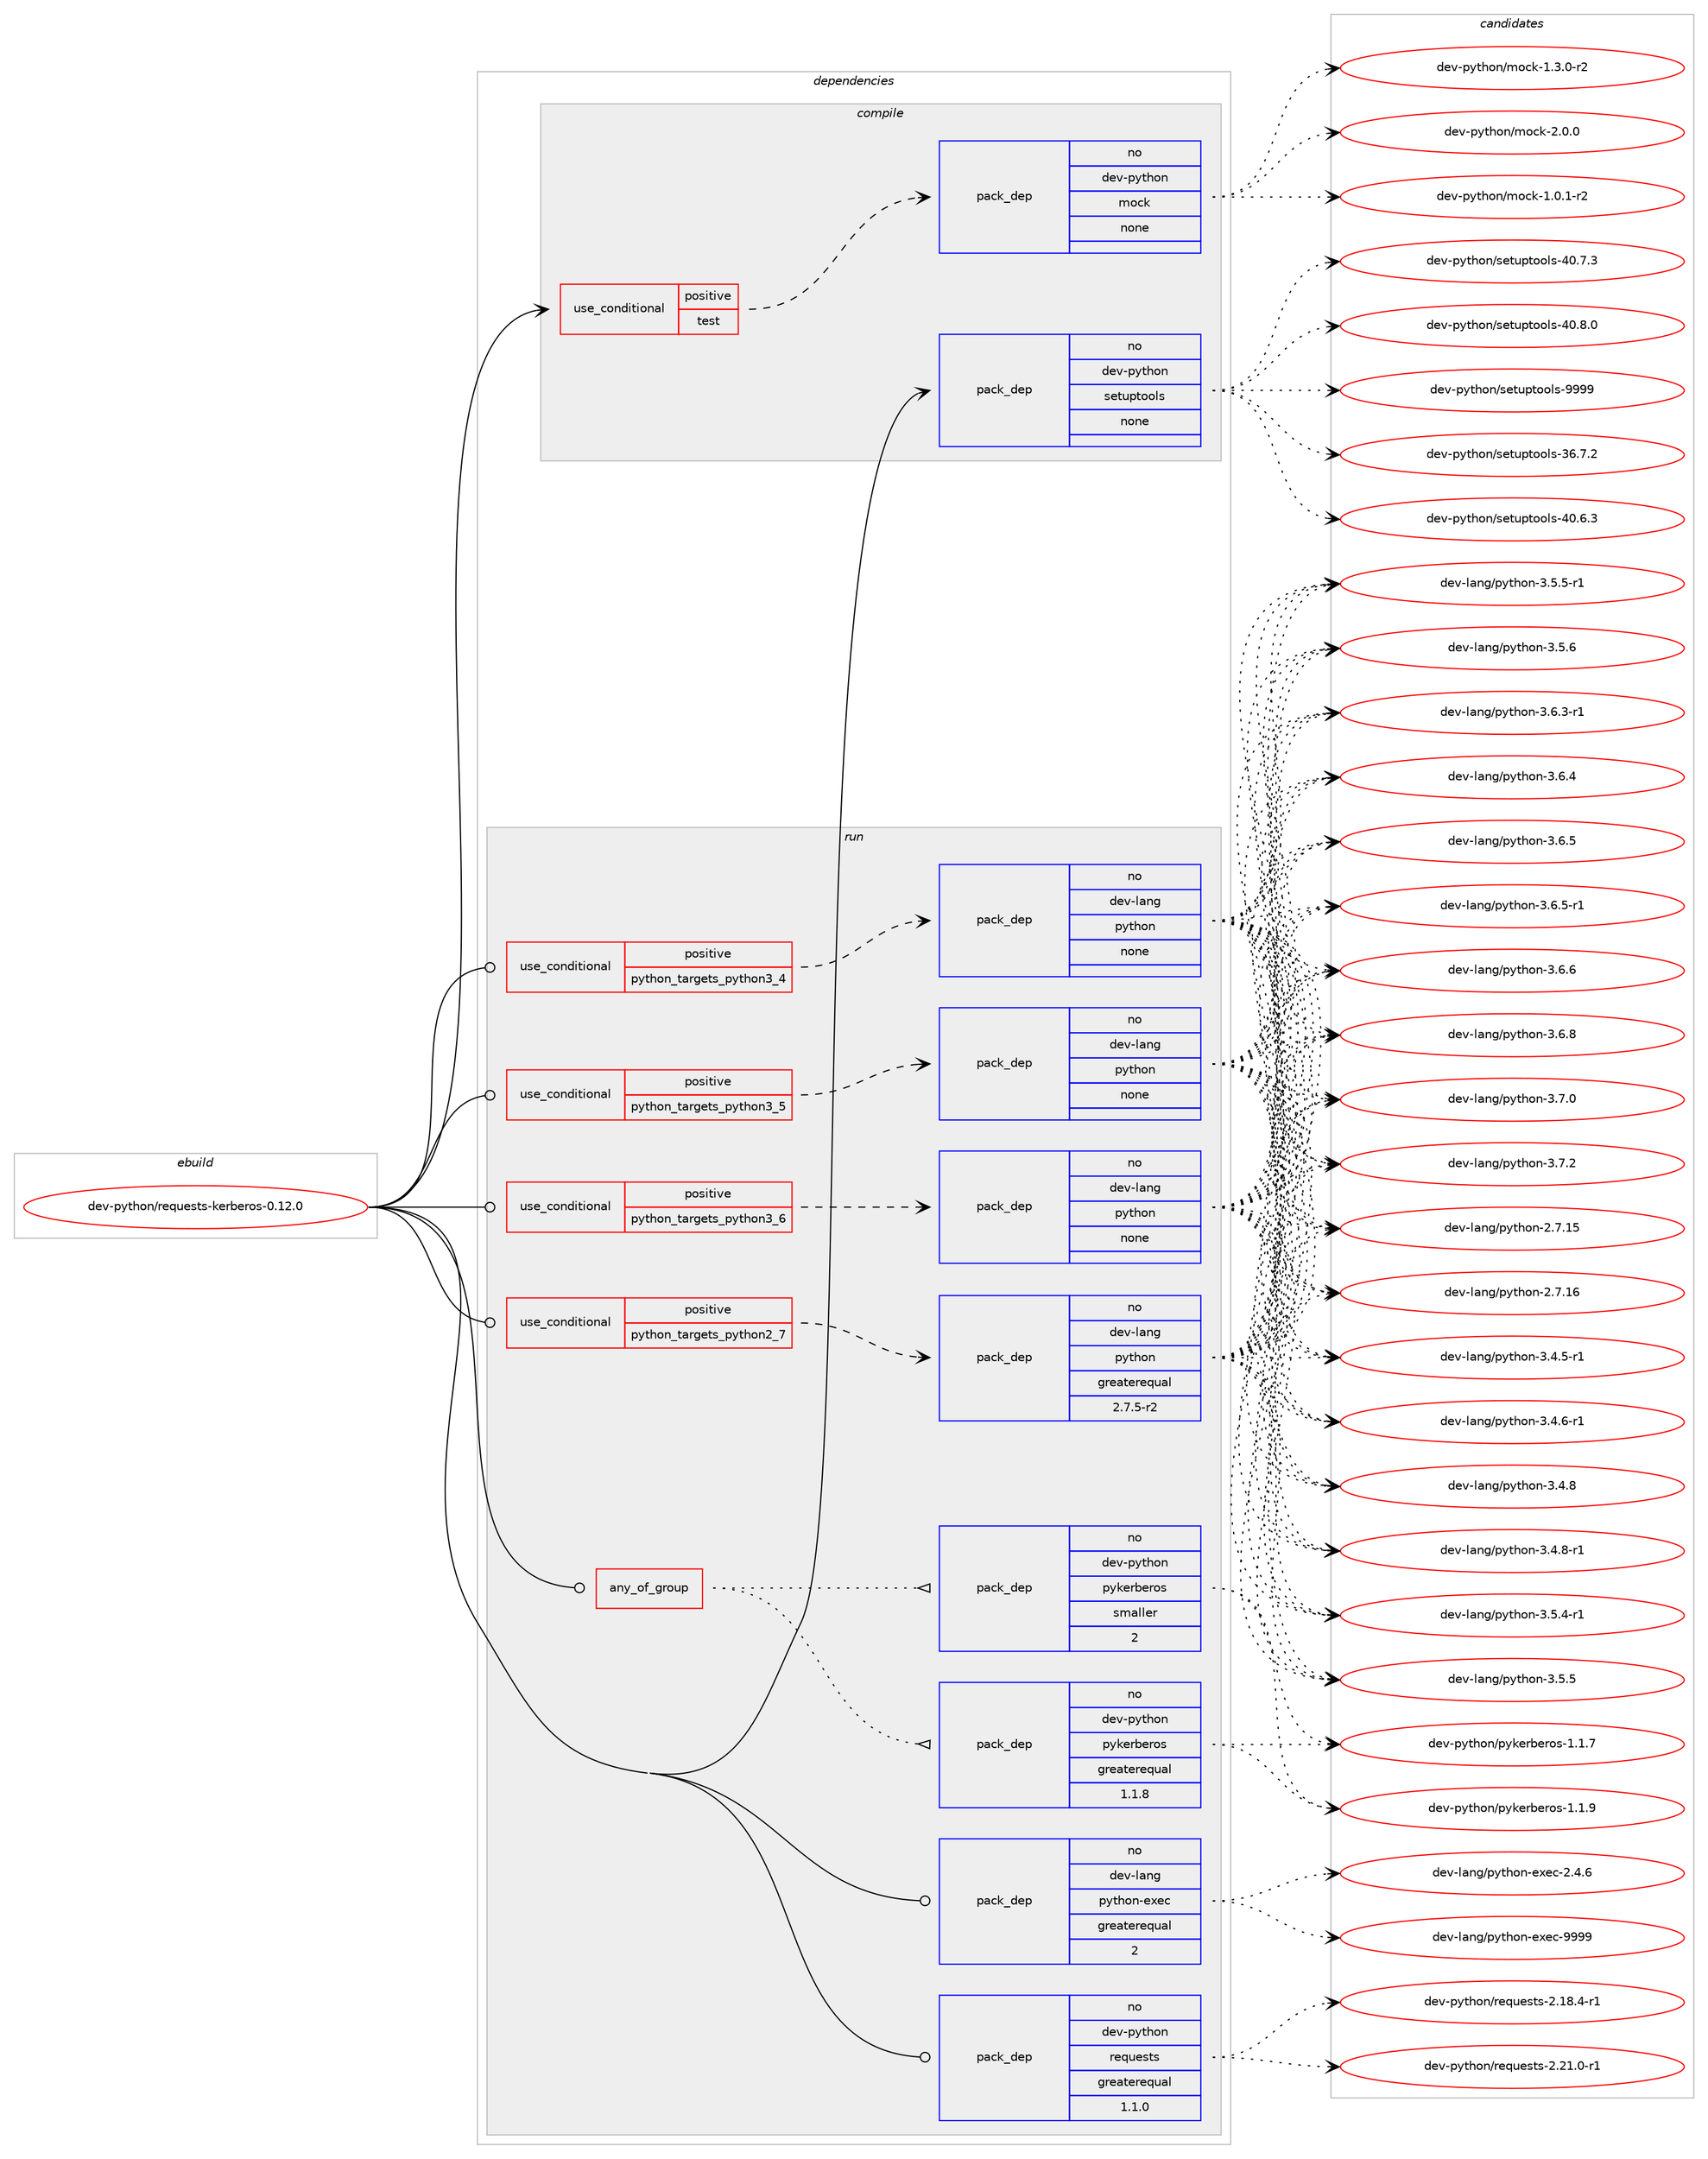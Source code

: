 digraph prolog {

# *************
# Graph options
# *************

newrank=true;
concentrate=true;
compound=true;
graph [rankdir=LR,fontname=Helvetica,fontsize=10,ranksep=1.5];#, ranksep=2.5, nodesep=0.2];
edge  [arrowhead=vee];
node  [fontname=Helvetica,fontsize=10];

# **********
# The ebuild
# **********

subgraph cluster_leftcol {
color=gray;
rank=same;
label=<<i>ebuild</i>>;
id [label="dev-python/requests-kerberos-0.12.0", color=red, width=4, href="../dev-python/requests-kerberos-0.12.0.svg"];
}

# ****************
# The dependencies
# ****************

subgraph cluster_midcol {
color=gray;
label=<<i>dependencies</i>>;
subgraph cluster_compile {
fillcolor="#eeeeee";
style=filled;
label=<<i>compile</i>>;
subgraph cond383799 {
dependency1438956 [label=<<TABLE BORDER="0" CELLBORDER="1" CELLSPACING="0" CELLPADDING="4"><TR><TD ROWSPAN="3" CELLPADDING="10">use_conditional</TD></TR><TR><TD>positive</TD></TR><TR><TD>test</TD></TR></TABLE>>, shape=none, color=red];
subgraph pack1031796 {
dependency1438957 [label=<<TABLE BORDER="0" CELLBORDER="1" CELLSPACING="0" CELLPADDING="4" WIDTH="220"><TR><TD ROWSPAN="6" CELLPADDING="30">pack_dep</TD></TR><TR><TD WIDTH="110">no</TD></TR><TR><TD>dev-python</TD></TR><TR><TD>mock</TD></TR><TR><TD>none</TD></TR><TR><TD></TD></TR></TABLE>>, shape=none, color=blue];
}
dependency1438956:e -> dependency1438957:w [weight=20,style="dashed",arrowhead="vee"];
}
id:e -> dependency1438956:w [weight=20,style="solid",arrowhead="vee"];
subgraph pack1031797 {
dependency1438958 [label=<<TABLE BORDER="0" CELLBORDER="1" CELLSPACING="0" CELLPADDING="4" WIDTH="220"><TR><TD ROWSPAN="6" CELLPADDING="30">pack_dep</TD></TR><TR><TD WIDTH="110">no</TD></TR><TR><TD>dev-python</TD></TR><TR><TD>setuptools</TD></TR><TR><TD>none</TD></TR><TR><TD></TD></TR></TABLE>>, shape=none, color=blue];
}
id:e -> dependency1438958:w [weight=20,style="solid",arrowhead="vee"];
}
subgraph cluster_compileandrun {
fillcolor="#eeeeee";
style=filled;
label=<<i>compile and run</i>>;
}
subgraph cluster_run {
fillcolor="#eeeeee";
style=filled;
label=<<i>run</i>>;
subgraph any22774 {
dependency1438959 [label=<<TABLE BORDER="0" CELLBORDER="1" CELLSPACING="0" CELLPADDING="4"><TR><TD CELLPADDING="10">any_of_group</TD></TR></TABLE>>, shape=none, color=red];subgraph pack1031798 {
dependency1438960 [label=<<TABLE BORDER="0" CELLBORDER="1" CELLSPACING="0" CELLPADDING="4" WIDTH="220"><TR><TD ROWSPAN="6" CELLPADDING="30">pack_dep</TD></TR><TR><TD WIDTH="110">no</TD></TR><TR><TD>dev-python</TD></TR><TR><TD>pykerberos</TD></TR><TR><TD>greaterequal</TD></TR><TR><TD>1.1.8</TD></TR></TABLE>>, shape=none, color=blue];
}
dependency1438959:e -> dependency1438960:w [weight=20,style="dotted",arrowhead="oinv"];
subgraph pack1031799 {
dependency1438961 [label=<<TABLE BORDER="0" CELLBORDER="1" CELLSPACING="0" CELLPADDING="4" WIDTH="220"><TR><TD ROWSPAN="6" CELLPADDING="30">pack_dep</TD></TR><TR><TD WIDTH="110">no</TD></TR><TR><TD>dev-python</TD></TR><TR><TD>pykerberos</TD></TR><TR><TD>smaller</TD></TR><TR><TD>2</TD></TR></TABLE>>, shape=none, color=blue];
}
dependency1438959:e -> dependency1438961:w [weight=20,style="dotted",arrowhead="oinv"];
}
id:e -> dependency1438959:w [weight=20,style="solid",arrowhead="odot"];
subgraph cond383800 {
dependency1438962 [label=<<TABLE BORDER="0" CELLBORDER="1" CELLSPACING="0" CELLPADDING="4"><TR><TD ROWSPAN="3" CELLPADDING="10">use_conditional</TD></TR><TR><TD>positive</TD></TR><TR><TD>python_targets_python2_7</TD></TR></TABLE>>, shape=none, color=red];
subgraph pack1031800 {
dependency1438963 [label=<<TABLE BORDER="0" CELLBORDER="1" CELLSPACING="0" CELLPADDING="4" WIDTH="220"><TR><TD ROWSPAN="6" CELLPADDING="30">pack_dep</TD></TR><TR><TD WIDTH="110">no</TD></TR><TR><TD>dev-lang</TD></TR><TR><TD>python</TD></TR><TR><TD>greaterequal</TD></TR><TR><TD>2.7.5-r2</TD></TR></TABLE>>, shape=none, color=blue];
}
dependency1438962:e -> dependency1438963:w [weight=20,style="dashed",arrowhead="vee"];
}
id:e -> dependency1438962:w [weight=20,style="solid",arrowhead="odot"];
subgraph cond383801 {
dependency1438964 [label=<<TABLE BORDER="0" CELLBORDER="1" CELLSPACING="0" CELLPADDING="4"><TR><TD ROWSPAN="3" CELLPADDING="10">use_conditional</TD></TR><TR><TD>positive</TD></TR><TR><TD>python_targets_python3_4</TD></TR></TABLE>>, shape=none, color=red];
subgraph pack1031801 {
dependency1438965 [label=<<TABLE BORDER="0" CELLBORDER="1" CELLSPACING="0" CELLPADDING="4" WIDTH="220"><TR><TD ROWSPAN="6" CELLPADDING="30">pack_dep</TD></TR><TR><TD WIDTH="110">no</TD></TR><TR><TD>dev-lang</TD></TR><TR><TD>python</TD></TR><TR><TD>none</TD></TR><TR><TD></TD></TR></TABLE>>, shape=none, color=blue];
}
dependency1438964:e -> dependency1438965:w [weight=20,style="dashed",arrowhead="vee"];
}
id:e -> dependency1438964:w [weight=20,style="solid",arrowhead="odot"];
subgraph cond383802 {
dependency1438966 [label=<<TABLE BORDER="0" CELLBORDER="1" CELLSPACING="0" CELLPADDING="4"><TR><TD ROWSPAN="3" CELLPADDING="10">use_conditional</TD></TR><TR><TD>positive</TD></TR><TR><TD>python_targets_python3_5</TD></TR></TABLE>>, shape=none, color=red];
subgraph pack1031802 {
dependency1438967 [label=<<TABLE BORDER="0" CELLBORDER="1" CELLSPACING="0" CELLPADDING="4" WIDTH="220"><TR><TD ROWSPAN="6" CELLPADDING="30">pack_dep</TD></TR><TR><TD WIDTH="110">no</TD></TR><TR><TD>dev-lang</TD></TR><TR><TD>python</TD></TR><TR><TD>none</TD></TR><TR><TD></TD></TR></TABLE>>, shape=none, color=blue];
}
dependency1438966:e -> dependency1438967:w [weight=20,style="dashed",arrowhead="vee"];
}
id:e -> dependency1438966:w [weight=20,style="solid",arrowhead="odot"];
subgraph cond383803 {
dependency1438968 [label=<<TABLE BORDER="0" CELLBORDER="1" CELLSPACING="0" CELLPADDING="4"><TR><TD ROWSPAN="3" CELLPADDING="10">use_conditional</TD></TR><TR><TD>positive</TD></TR><TR><TD>python_targets_python3_6</TD></TR></TABLE>>, shape=none, color=red];
subgraph pack1031803 {
dependency1438969 [label=<<TABLE BORDER="0" CELLBORDER="1" CELLSPACING="0" CELLPADDING="4" WIDTH="220"><TR><TD ROWSPAN="6" CELLPADDING="30">pack_dep</TD></TR><TR><TD WIDTH="110">no</TD></TR><TR><TD>dev-lang</TD></TR><TR><TD>python</TD></TR><TR><TD>none</TD></TR><TR><TD></TD></TR></TABLE>>, shape=none, color=blue];
}
dependency1438968:e -> dependency1438969:w [weight=20,style="dashed",arrowhead="vee"];
}
id:e -> dependency1438968:w [weight=20,style="solid",arrowhead="odot"];
subgraph pack1031804 {
dependency1438970 [label=<<TABLE BORDER="0" CELLBORDER="1" CELLSPACING="0" CELLPADDING="4" WIDTH="220"><TR><TD ROWSPAN="6" CELLPADDING="30">pack_dep</TD></TR><TR><TD WIDTH="110">no</TD></TR><TR><TD>dev-lang</TD></TR><TR><TD>python-exec</TD></TR><TR><TD>greaterequal</TD></TR><TR><TD>2</TD></TR></TABLE>>, shape=none, color=blue];
}
id:e -> dependency1438970:w [weight=20,style="solid",arrowhead="odot"];
subgraph pack1031805 {
dependency1438971 [label=<<TABLE BORDER="0" CELLBORDER="1" CELLSPACING="0" CELLPADDING="4" WIDTH="220"><TR><TD ROWSPAN="6" CELLPADDING="30">pack_dep</TD></TR><TR><TD WIDTH="110">no</TD></TR><TR><TD>dev-python</TD></TR><TR><TD>requests</TD></TR><TR><TD>greaterequal</TD></TR><TR><TD>1.1.0</TD></TR></TABLE>>, shape=none, color=blue];
}
id:e -> dependency1438971:w [weight=20,style="solid",arrowhead="odot"];
}
}

# **************
# The candidates
# **************

subgraph cluster_choices {
rank=same;
color=gray;
label=<<i>candidates</i>>;

subgraph choice1031796 {
color=black;
nodesep=1;
choice1001011184511212111610411111047109111991074549464846494511450 [label="dev-python/mock-1.0.1-r2", color=red, width=4,href="../dev-python/mock-1.0.1-r2.svg"];
choice1001011184511212111610411111047109111991074549465146484511450 [label="dev-python/mock-1.3.0-r2", color=red, width=4,href="../dev-python/mock-1.3.0-r2.svg"];
choice100101118451121211161041111104710911199107455046484648 [label="dev-python/mock-2.0.0", color=red, width=4,href="../dev-python/mock-2.0.0.svg"];
dependency1438957:e -> choice1001011184511212111610411111047109111991074549464846494511450:w [style=dotted,weight="100"];
dependency1438957:e -> choice1001011184511212111610411111047109111991074549465146484511450:w [style=dotted,weight="100"];
dependency1438957:e -> choice100101118451121211161041111104710911199107455046484648:w [style=dotted,weight="100"];
}
subgraph choice1031797 {
color=black;
nodesep=1;
choice100101118451121211161041111104711510111611711211611111110811545515446554650 [label="dev-python/setuptools-36.7.2", color=red, width=4,href="../dev-python/setuptools-36.7.2.svg"];
choice100101118451121211161041111104711510111611711211611111110811545524846544651 [label="dev-python/setuptools-40.6.3", color=red, width=4,href="../dev-python/setuptools-40.6.3.svg"];
choice100101118451121211161041111104711510111611711211611111110811545524846554651 [label="dev-python/setuptools-40.7.3", color=red, width=4,href="../dev-python/setuptools-40.7.3.svg"];
choice100101118451121211161041111104711510111611711211611111110811545524846564648 [label="dev-python/setuptools-40.8.0", color=red, width=4,href="../dev-python/setuptools-40.8.0.svg"];
choice10010111845112121116104111110471151011161171121161111111081154557575757 [label="dev-python/setuptools-9999", color=red, width=4,href="../dev-python/setuptools-9999.svg"];
dependency1438958:e -> choice100101118451121211161041111104711510111611711211611111110811545515446554650:w [style=dotted,weight="100"];
dependency1438958:e -> choice100101118451121211161041111104711510111611711211611111110811545524846544651:w [style=dotted,weight="100"];
dependency1438958:e -> choice100101118451121211161041111104711510111611711211611111110811545524846554651:w [style=dotted,weight="100"];
dependency1438958:e -> choice100101118451121211161041111104711510111611711211611111110811545524846564648:w [style=dotted,weight="100"];
dependency1438958:e -> choice10010111845112121116104111110471151011161171121161111111081154557575757:w [style=dotted,weight="100"];
}
subgraph choice1031798 {
color=black;
nodesep=1;
choice100101118451121211161041111104711212110710111498101114111115454946494655 [label="dev-python/pykerberos-1.1.7", color=red, width=4,href="../dev-python/pykerberos-1.1.7.svg"];
choice100101118451121211161041111104711212110710111498101114111115454946494657 [label="dev-python/pykerberos-1.1.9", color=red, width=4,href="../dev-python/pykerberos-1.1.9.svg"];
dependency1438960:e -> choice100101118451121211161041111104711212110710111498101114111115454946494655:w [style=dotted,weight="100"];
dependency1438960:e -> choice100101118451121211161041111104711212110710111498101114111115454946494657:w [style=dotted,weight="100"];
}
subgraph choice1031799 {
color=black;
nodesep=1;
choice100101118451121211161041111104711212110710111498101114111115454946494655 [label="dev-python/pykerberos-1.1.7", color=red, width=4,href="../dev-python/pykerberos-1.1.7.svg"];
choice100101118451121211161041111104711212110710111498101114111115454946494657 [label="dev-python/pykerberos-1.1.9", color=red, width=4,href="../dev-python/pykerberos-1.1.9.svg"];
dependency1438961:e -> choice100101118451121211161041111104711212110710111498101114111115454946494655:w [style=dotted,weight="100"];
dependency1438961:e -> choice100101118451121211161041111104711212110710111498101114111115454946494657:w [style=dotted,weight="100"];
}
subgraph choice1031800 {
color=black;
nodesep=1;
choice10010111845108971101034711212111610411111045504655464953 [label="dev-lang/python-2.7.15", color=red, width=4,href="../dev-lang/python-2.7.15.svg"];
choice10010111845108971101034711212111610411111045504655464954 [label="dev-lang/python-2.7.16", color=red, width=4,href="../dev-lang/python-2.7.16.svg"];
choice1001011184510897110103471121211161041111104551465246534511449 [label="dev-lang/python-3.4.5-r1", color=red, width=4,href="../dev-lang/python-3.4.5-r1.svg"];
choice1001011184510897110103471121211161041111104551465246544511449 [label="dev-lang/python-3.4.6-r1", color=red, width=4,href="../dev-lang/python-3.4.6-r1.svg"];
choice100101118451089711010347112121116104111110455146524656 [label="dev-lang/python-3.4.8", color=red, width=4,href="../dev-lang/python-3.4.8.svg"];
choice1001011184510897110103471121211161041111104551465246564511449 [label="dev-lang/python-3.4.8-r1", color=red, width=4,href="../dev-lang/python-3.4.8-r1.svg"];
choice1001011184510897110103471121211161041111104551465346524511449 [label="dev-lang/python-3.5.4-r1", color=red, width=4,href="../dev-lang/python-3.5.4-r1.svg"];
choice100101118451089711010347112121116104111110455146534653 [label="dev-lang/python-3.5.5", color=red, width=4,href="../dev-lang/python-3.5.5.svg"];
choice1001011184510897110103471121211161041111104551465346534511449 [label="dev-lang/python-3.5.5-r1", color=red, width=4,href="../dev-lang/python-3.5.5-r1.svg"];
choice100101118451089711010347112121116104111110455146534654 [label="dev-lang/python-3.5.6", color=red, width=4,href="../dev-lang/python-3.5.6.svg"];
choice1001011184510897110103471121211161041111104551465446514511449 [label="dev-lang/python-3.6.3-r1", color=red, width=4,href="../dev-lang/python-3.6.3-r1.svg"];
choice100101118451089711010347112121116104111110455146544652 [label="dev-lang/python-3.6.4", color=red, width=4,href="../dev-lang/python-3.6.4.svg"];
choice100101118451089711010347112121116104111110455146544653 [label="dev-lang/python-3.6.5", color=red, width=4,href="../dev-lang/python-3.6.5.svg"];
choice1001011184510897110103471121211161041111104551465446534511449 [label="dev-lang/python-3.6.5-r1", color=red, width=4,href="../dev-lang/python-3.6.5-r1.svg"];
choice100101118451089711010347112121116104111110455146544654 [label="dev-lang/python-3.6.6", color=red, width=4,href="../dev-lang/python-3.6.6.svg"];
choice100101118451089711010347112121116104111110455146544656 [label="dev-lang/python-3.6.8", color=red, width=4,href="../dev-lang/python-3.6.8.svg"];
choice100101118451089711010347112121116104111110455146554648 [label="dev-lang/python-3.7.0", color=red, width=4,href="../dev-lang/python-3.7.0.svg"];
choice100101118451089711010347112121116104111110455146554650 [label="dev-lang/python-3.7.2", color=red, width=4,href="../dev-lang/python-3.7.2.svg"];
dependency1438963:e -> choice10010111845108971101034711212111610411111045504655464953:w [style=dotted,weight="100"];
dependency1438963:e -> choice10010111845108971101034711212111610411111045504655464954:w [style=dotted,weight="100"];
dependency1438963:e -> choice1001011184510897110103471121211161041111104551465246534511449:w [style=dotted,weight="100"];
dependency1438963:e -> choice1001011184510897110103471121211161041111104551465246544511449:w [style=dotted,weight="100"];
dependency1438963:e -> choice100101118451089711010347112121116104111110455146524656:w [style=dotted,weight="100"];
dependency1438963:e -> choice1001011184510897110103471121211161041111104551465246564511449:w [style=dotted,weight="100"];
dependency1438963:e -> choice1001011184510897110103471121211161041111104551465346524511449:w [style=dotted,weight="100"];
dependency1438963:e -> choice100101118451089711010347112121116104111110455146534653:w [style=dotted,weight="100"];
dependency1438963:e -> choice1001011184510897110103471121211161041111104551465346534511449:w [style=dotted,weight="100"];
dependency1438963:e -> choice100101118451089711010347112121116104111110455146534654:w [style=dotted,weight="100"];
dependency1438963:e -> choice1001011184510897110103471121211161041111104551465446514511449:w [style=dotted,weight="100"];
dependency1438963:e -> choice100101118451089711010347112121116104111110455146544652:w [style=dotted,weight="100"];
dependency1438963:e -> choice100101118451089711010347112121116104111110455146544653:w [style=dotted,weight="100"];
dependency1438963:e -> choice1001011184510897110103471121211161041111104551465446534511449:w [style=dotted,weight="100"];
dependency1438963:e -> choice100101118451089711010347112121116104111110455146544654:w [style=dotted,weight="100"];
dependency1438963:e -> choice100101118451089711010347112121116104111110455146544656:w [style=dotted,weight="100"];
dependency1438963:e -> choice100101118451089711010347112121116104111110455146554648:w [style=dotted,weight="100"];
dependency1438963:e -> choice100101118451089711010347112121116104111110455146554650:w [style=dotted,weight="100"];
}
subgraph choice1031801 {
color=black;
nodesep=1;
choice10010111845108971101034711212111610411111045504655464953 [label="dev-lang/python-2.7.15", color=red, width=4,href="../dev-lang/python-2.7.15.svg"];
choice10010111845108971101034711212111610411111045504655464954 [label="dev-lang/python-2.7.16", color=red, width=4,href="../dev-lang/python-2.7.16.svg"];
choice1001011184510897110103471121211161041111104551465246534511449 [label="dev-lang/python-3.4.5-r1", color=red, width=4,href="../dev-lang/python-3.4.5-r1.svg"];
choice1001011184510897110103471121211161041111104551465246544511449 [label="dev-lang/python-3.4.6-r1", color=red, width=4,href="../dev-lang/python-3.4.6-r1.svg"];
choice100101118451089711010347112121116104111110455146524656 [label="dev-lang/python-3.4.8", color=red, width=4,href="../dev-lang/python-3.4.8.svg"];
choice1001011184510897110103471121211161041111104551465246564511449 [label="dev-lang/python-3.4.8-r1", color=red, width=4,href="../dev-lang/python-3.4.8-r1.svg"];
choice1001011184510897110103471121211161041111104551465346524511449 [label="dev-lang/python-3.5.4-r1", color=red, width=4,href="../dev-lang/python-3.5.4-r1.svg"];
choice100101118451089711010347112121116104111110455146534653 [label="dev-lang/python-3.5.5", color=red, width=4,href="../dev-lang/python-3.5.5.svg"];
choice1001011184510897110103471121211161041111104551465346534511449 [label="dev-lang/python-3.5.5-r1", color=red, width=4,href="../dev-lang/python-3.5.5-r1.svg"];
choice100101118451089711010347112121116104111110455146534654 [label="dev-lang/python-3.5.6", color=red, width=4,href="../dev-lang/python-3.5.6.svg"];
choice1001011184510897110103471121211161041111104551465446514511449 [label="dev-lang/python-3.6.3-r1", color=red, width=4,href="../dev-lang/python-3.6.3-r1.svg"];
choice100101118451089711010347112121116104111110455146544652 [label="dev-lang/python-3.6.4", color=red, width=4,href="../dev-lang/python-3.6.4.svg"];
choice100101118451089711010347112121116104111110455146544653 [label="dev-lang/python-3.6.5", color=red, width=4,href="../dev-lang/python-3.6.5.svg"];
choice1001011184510897110103471121211161041111104551465446534511449 [label="dev-lang/python-3.6.5-r1", color=red, width=4,href="../dev-lang/python-3.6.5-r1.svg"];
choice100101118451089711010347112121116104111110455146544654 [label="dev-lang/python-3.6.6", color=red, width=4,href="../dev-lang/python-3.6.6.svg"];
choice100101118451089711010347112121116104111110455146544656 [label="dev-lang/python-3.6.8", color=red, width=4,href="../dev-lang/python-3.6.8.svg"];
choice100101118451089711010347112121116104111110455146554648 [label="dev-lang/python-3.7.0", color=red, width=4,href="../dev-lang/python-3.7.0.svg"];
choice100101118451089711010347112121116104111110455146554650 [label="dev-lang/python-3.7.2", color=red, width=4,href="../dev-lang/python-3.7.2.svg"];
dependency1438965:e -> choice10010111845108971101034711212111610411111045504655464953:w [style=dotted,weight="100"];
dependency1438965:e -> choice10010111845108971101034711212111610411111045504655464954:w [style=dotted,weight="100"];
dependency1438965:e -> choice1001011184510897110103471121211161041111104551465246534511449:w [style=dotted,weight="100"];
dependency1438965:e -> choice1001011184510897110103471121211161041111104551465246544511449:w [style=dotted,weight="100"];
dependency1438965:e -> choice100101118451089711010347112121116104111110455146524656:w [style=dotted,weight="100"];
dependency1438965:e -> choice1001011184510897110103471121211161041111104551465246564511449:w [style=dotted,weight="100"];
dependency1438965:e -> choice1001011184510897110103471121211161041111104551465346524511449:w [style=dotted,weight="100"];
dependency1438965:e -> choice100101118451089711010347112121116104111110455146534653:w [style=dotted,weight="100"];
dependency1438965:e -> choice1001011184510897110103471121211161041111104551465346534511449:w [style=dotted,weight="100"];
dependency1438965:e -> choice100101118451089711010347112121116104111110455146534654:w [style=dotted,weight="100"];
dependency1438965:e -> choice1001011184510897110103471121211161041111104551465446514511449:w [style=dotted,weight="100"];
dependency1438965:e -> choice100101118451089711010347112121116104111110455146544652:w [style=dotted,weight="100"];
dependency1438965:e -> choice100101118451089711010347112121116104111110455146544653:w [style=dotted,weight="100"];
dependency1438965:e -> choice1001011184510897110103471121211161041111104551465446534511449:w [style=dotted,weight="100"];
dependency1438965:e -> choice100101118451089711010347112121116104111110455146544654:w [style=dotted,weight="100"];
dependency1438965:e -> choice100101118451089711010347112121116104111110455146544656:w [style=dotted,weight="100"];
dependency1438965:e -> choice100101118451089711010347112121116104111110455146554648:w [style=dotted,weight="100"];
dependency1438965:e -> choice100101118451089711010347112121116104111110455146554650:w [style=dotted,weight="100"];
}
subgraph choice1031802 {
color=black;
nodesep=1;
choice10010111845108971101034711212111610411111045504655464953 [label="dev-lang/python-2.7.15", color=red, width=4,href="../dev-lang/python-2.7.15.svg"];
choice10010111845108971101034711212111610411111045504655464954 [label="dev-lang/python-2.7.16", color=red, width=4,href="../dev-lang/python-2.7.16.svg"];
choice1001011184510897110103471121211161041111104551465246534511449 [label="dev-lang/python-3.4.5-r1", color=red, width=4,href="../dev-lang/python-3.4.5-r1.svg"];
choice1001011184510897110103471121211161041111104551465246544511449 [label="dev-lang/python-3.4.6-r1", color=red, width=4,href="../dev-lang/python-3.4.6-r1.svg"];
choice100101118451089711010347112121116104111110455146524656 [label="dev-lang/python-3.4.8", color=red, width=4,href="../dev-lang/python-3.4.8.svg"];
choice1001011184510897110103471121211161041111104551465246564511449 [label="dev-lang/python-3.4.8-r1", color=red, width=4,href="../dev-lang/python-3.4.8-r1.svg"];
choice1001011184510897110103471121211161041111104551465346524511449 [label="dev-lang/python-3.5.4-r1", color=red, width=4,href="../dev-lang/python-3.5.4-r1.svg"];
choice100101118451089711010347112121116104111110455146534653 [label="dev-lang/python-3.5.5", color=red, width=4,href="../dev-lang/python-3.5.5.svg"];
choice1001011184510897110103471121211161041111104551465346534511449 [label="dev-lang/python-3.5.5-r1", color=red, width=4,href="../dev-lang/python-3.5.5-r1.svg"];
choice100101118451089711010347112121116104111110455146534654 [label="dev-lang/python-3.5.6", color=red, width=4,href="../dev-lang/python-3.5.6.svg"];
choice1001011184510897110103471121211161041111104551465446514511449 [label="dev-lang/python-3.6.3-r1", color=red, width=4,href="../dev-lang/python-3.6.3-r1.svg"];
choice100101118451089711010347112121116104111110455146544652 [label="dev-lang/python-3.6.4", color=red, width=4,href="../dev-lang/python-3.6.4.svg"];
choice100101118451089711010347112121116104111110455146544653 [label="dev-lang/python-3.6.5", color=red, width=4,href="../dev-lang/python-3.6.5.svg"];
choice1001011184510897110103471121211161041111104551465446534511449 [label="dev-lang/python-3.6.5-r1", color=red, width=4,href="../dev-lang/python-3.6.5-r1.svg"];
choice100101118451089711010347112121116104111110455146544654 [label="dev-lang/python-3.6.6", color=red, width=4,href="../dev-lang/python-3.6.6.svg"];
choice100101118451089711010347112121116104111110455146544656 [label="dev-lang/python-3.6.8", color=red, width=4,href="../dev-lang/python-3.6.8.svg"];
choice100101118451089711010347112121116104111110455146554648 [label="dev-lang/python-3.7.0", color=red, width=4,href="../dev-lang/python-3.7.0.svg"];
choice100101118451089711010347112121116104111110455146554650 [label="dev-lang/python-3.7.2", color=red, width=4,href="../dev-lang/python-3.7.2.svg"];
dependency1438967:e -> choice10010111845108971101034711212111610411111045504655464953:w [style=dotted,weight="100"];
dependency1438967:e -> choice10010111845108971101034711212111610411111045504655464954:w [style=dotted,weight="100"];
dependency1438967:e -> choice1001011184510897110103471121211161041111104551465246534511449:w [style=dotted,weight="100"];
dependency1438967:e -> choice1001011184510897110103471121211161041111104551465246544511449:w [style=dotted,weight="100"];
dependency1438967:e -> choice100101118451089711010347112121116104111110455146524656:w [style=dotted,weight="100"];
dependency1438967:e -> choice1001011184510897110103471121211161041111104551465246564511449:w [style=dotted,weight="100"];
dependency1438967:e -> choice1001011184510897110103471121211161041111104551465346524511449:w [style=dotted,weight="100"];
dependency1438967:e -> choice100101118451089711010347112121116104111110455146534653:w [style=dotted,weight="100"];
dependency1438967:e -> choice1001011184510897110103471121211161041111104551465346534511449:w [style=dotted,weight="100"];
dependency1438967:e -> choice100101118451089711010347112121116104111110455146534654:w [style=dotted,weight="100"];
dependency1438967:e -> choice1001011184510897110103471121211161041111104551465446514511449:w [style=dotted,weight="100"];
dependency1438967:e -> choice100101118451089711010347112121116104111110455146544652:w [style=dotted,weight="100"];
dependency1438967:e -> choice100101118451089711010347112121116104111110455146544653:w [style=dotted,weight="100"];
dependency1438967:e -> choice1001011184510897110103471121211161041111104551465446534511449:w [style=dotted,weight="100"];
dependency1438967:e -> choice100101118451089711010347112121116104111110455146544654:w [style=dotted,weight="100"];
dependency1438967:e -> choice100101118451089711010347112121116104111110455146544656:w [style=dotted,weight="100"];
dependency1438967:e -> choice100101118451089711010347112121116104111110455146554648:w [style=dotted,weight="100"];
dependency1438967:e -> choice100101118451089711010347112121116104111110455146554650:w [style=dotted,weight="100"];
}
subgraph choice1031803 {
color=black;
nodesep=1;
choice10010111845108971101034711212111610411111045504655464953 [label="dev-lang/python-2.7.15", color=red, width=4,href="../dev-lang/python-2.7.15.svg"];
choice10010111845108971101034711212111610411111045504655464954 [label="dev-lang/python-2.7.16", color=red, width=4,href="../dev-lang/python-2.7.16.svg"];
choice1001011184510897110103471121211161041111104551465246534511449 [label="dev-lang/python-3.4.5-r1", color=red, width=4,href="../dev-lang/python-3.4.5-r1.svg"];
choice1001011184510897110103471121211161041111104551465246544511449 [label="dev-lang/python-3.4.6-r1", color=red, width=4,href="../dev-lang/python-3.4.6-r1.svg"];
choice100101118451089711010347112121116104111110455146524656 [label="dev-lang/python-3.4.8", color=red, width=4,href="../dev-lang/python-3.4.8.svg"];
choice1001011184510897110103471121211161041111104551465246564511449 [label="dev-lang/python-3.4.8-r1", color=red, width=4,href="../dev-lang/python-3.4.8-r1.svg"];
choice1001011184510897110103471121211161041111104551465346524511449 [label="dev-lang/python-3.5.4-r1", color=red, width=4,href="../dev-lang/python-3.5.4-r1.svg"];
choice100101118451089711010347112121116104111110455146534653 [label="dev-lang/python-3.5.5", color=red, width=4,href="../dev-lang/python-3.5.5.svg"];
choice1001011184510897110103471121211161041111104551465346534511449 [label="dev-lang/python-3.5.5-r1", color=red, width=4,href="../dev-lang/python-3.5.5-r1.svg"];
choice100101118451089711010347112121116104111110455146534654 [label="dev-lang/python-3.5.6", color=red, width=4,href="../dev-lang/python-3.5.6.svg"];
choice1001011184510897110103471121211161041111104551465446514511449 [label="dev-lang/python-3.6.3-r1", color=red, width=4,href="../dev-lang/python-3.6.3-r1.svg"];
choice100101118451089711010347112121116104111110455146544652 [label="dev-lang/python-3.6.4", color=red, width=4,href="../dev-lang/python-3.6.4.svg"];
choice100101118451089711010347112121116104111110455146544653 [label="dev-lang/python-3.6.5", color=red, width=4,href="../dev-lang/python-3.6.5.svg"];
choice1001011184510897110103471121211161041111104551465446534511449 [label="dev-lang/python-3.6.5-r1", color=red, width=4,href="../dev-lang/python-3.6.5-r1.svg"];
choice100101118451089711010347112121116104111110455146544654 [label="dev-lang/python-3.6.6", color=red, width=4,href="../dev-lang/python-3.6.6.svg"];
choice100101118451089711010347112121116104111110455146544656 [label="dev-lang/python-3.6.8", color=red, width=4,href="../dev-lang/python-3.6.8.svg"];
choice100101118451089711010347112121116104111110455146554648 [label="dev-lang/python-3.7.0", color=red, width=4,href="../dev-lang/python-3.7.0.svg"];
choice100101118451089711010347112121116104111110455146554650 [label="dev-lang/python-3.7.2", color=red, width=4,href="../dev-lang/python-3.7.2.svg"];
dependency1438969:e -> choice10010111845108971101034711212111610411111045504655464953:w [style=dotted,weight="100"];
dependency1438969:e -> choice10010111845108971101034711212111610411111045504655464954:w [style=dotted,weight="100"];
dependency1438969:e -> choice1001011184510897110103471121211161041111104551465246534511449:w [style=dotted,weight="100"];
dependency1438969:e -> choice1001011184510897110103471121211161041111104551465246544511449:w [style=dotted,weight="100"];
dependency1438969:e -> choice100101118451089711010347112121116104111110455146524656:w [style=dotted,weight="100"];
dependency1438969:e -> choice1001011184510897110103471121211161041111104551465246564511449:w [style=dotted,weight="100"];
dependency1438969:e -> choice1001011184510897110103471121211161041111104551465346524511449:w [style=dotted,weight="100"];
dependency1438969:e -> choice100101118451089711010347112121116104111110455146534653:w [style=dotted,weight="100"];
dependency1438969:e -> choice1001011184510897110103471121211161041111104551465346534511449:w [style=dotted,weight="100"];
dependency1438969:e -> choice100101118451089711010347112121116104111110455146534654:w [style=dotted,weight="100"];
dependency1438969:e -> choice1001011184510897110103471121211161041111104551465446514511449:w [style=dotted,weight="100"];
dependency1438969:e -> choice100101118451089711010347112121116104111110455146544652:w [style=dotted,weight="100"];
dependency1438969:e -> choice100101118451089711010347112121116104111110455146544653:w [style=dotted,weight="100"];
dependency1438969:e -> choice1001011184510897110103471121211161041111104551465446534511449:w [style=dotted,weight="100"];
dependency1438969:e -> choice100101118451089711010347112121116104111110455146544654:w [style=dotted,weight="100"];
dependency1438969:e -> choice100101118451089711010347112121116104111110455146544656:w [style=dotted,weight="100"];
dependency1438969:e -> choice100101118451089711010347112121116104111110455146554648:w [style=dotted,weight="100"];
dependency1438969:e -> choice100101118451089711010347112121116104111110455146554650:w [style=dotted,weight="100"];
}
subgraph choice1031804 {
color=black;
nodesep=1;
choice1001011184510897110103471121211161041111104510112010199455046524654 [label="dev-lang/python-exec-2.4.6", color=red, width=4,href="../dev-lang/python-exec-2.4.6.svg"];
choice10010111845108971101034711212111610411111045101120101994557575757 [label="dev-lang/python-exec-9999", color=red, width=4,href="../dev-lang/python-exec-9999.svg"];
dependency1438970:e -> choice1001011184510897110103471121211161041111104510112010199455046524654:w [style=dotted,weight="100"];
dependency1438970:e -> choice10010111845108971101034711212111610411111045101120101994557575757:w [style=dotted,weight="100"];
}
subgraph choice1031805 {
color=black;
nodesep=1;
choice1001011184511212111610411111047114101113117101115116115455046495646524511449 [label="dev-python/requests-2.18.4-r1", color=red, width=4,href="../dev-python/requests-2.18.4-r1.svg"];
choice1001011184511212111610411111047114101113117101115116115455046504946484511449 [label="dev-python/requests-2.21.0-r1", color=red, width=4,href="../dev-python/requests-2.21.0-r1.svg"];
dependency1438971:e -> choice1001011184511212111610411111047114101113117101115116115455046495646524511449:w [style=dotted,weight="100"];
dependency1438971:e -> choice1001011184511212111610411111047114101113117101115116115455046504946484511449:w [style=dotted,weight="100"];
}
}

}
